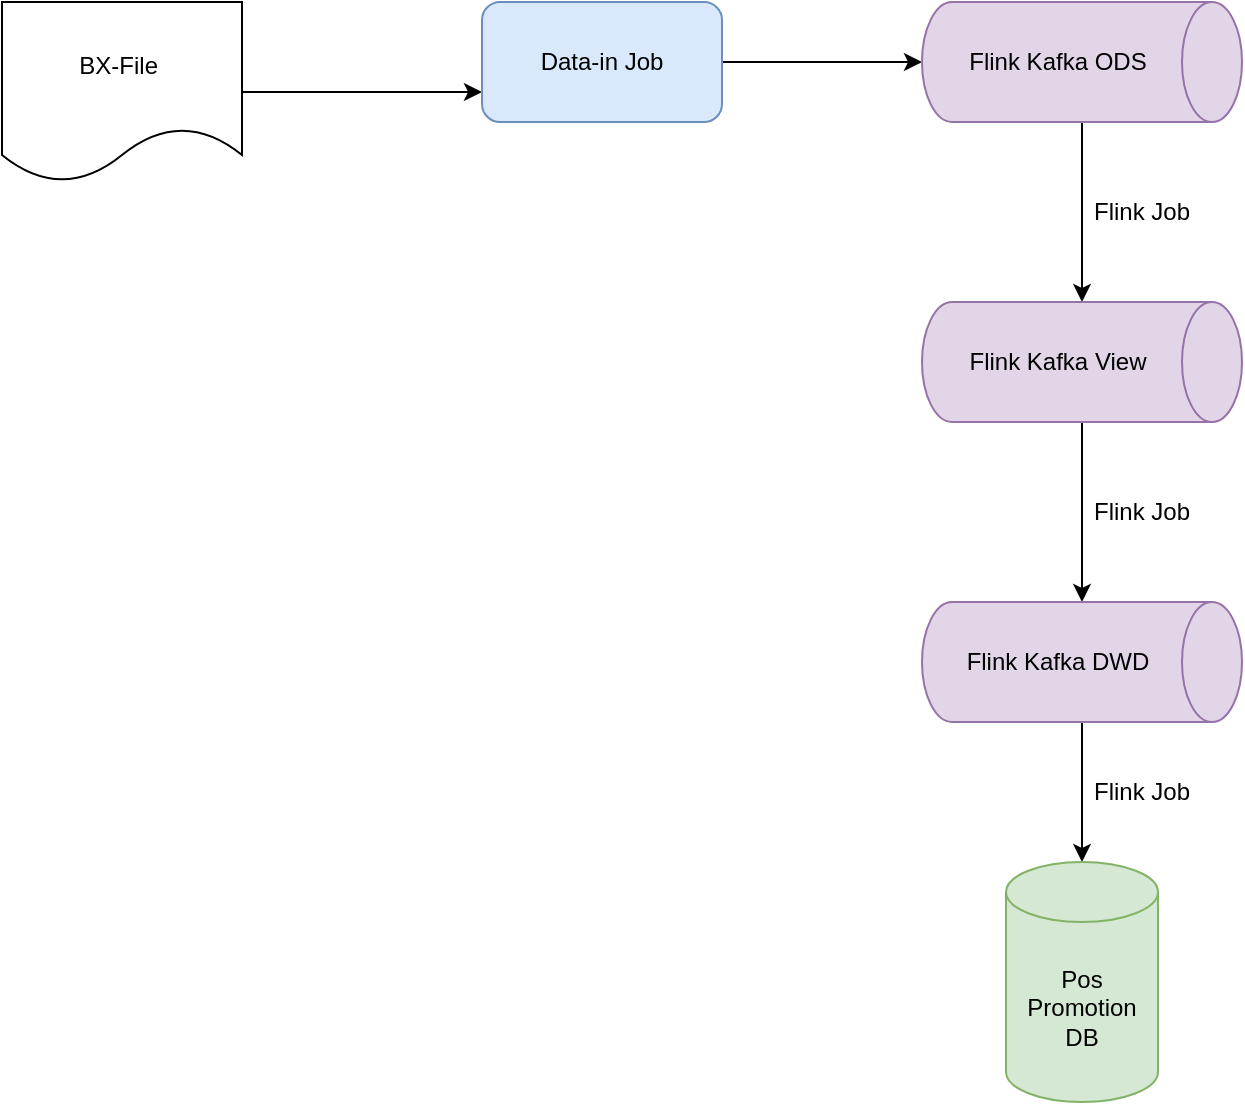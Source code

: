 <mxfile version="17.1.0" type="github">
  <diagram id="KiHIBncPrK3UltLsDVOA" name="Page-1">
    <mxGraphModel dx="1378" dy="769" grid="1" gridSize="10" guides="1" tooltips="1" connect="1" arrows="1" fold="1" page="1" pageScale="1" pageWidth="827" pageHeight="1169" math="0" shadow="0">
      <root>
        <mxCell id="0" />
        <mxCell id="1" parent="0" />
        <mxCell id="IJyMUigLt-YQdbAdQ6ix-4" style="edgeStyle=orthogonalEdgeStyle;rounded=0;orthogonalLoop=1;jettySize=auto;html=1;entryX=0;entryY=0.75;entryDx=0;entryDy=0;" edge="1" parent="1" source="IJyMUigLt-YQdbAdQ6ix-1" target="IJyMUigLt-YQdbAdQ6ix-2">
          <mxGeometry relative="1" as="geometry" />
        </mxCell>
        <mxCell id="IJyMUigLt-YQdbAdQ6ix-1" value="BX-File&amp;nbsp;" style="shape=document;whiteSpace=wrap;html=1;boundedLbl=1;" vertex="1" parent="1">
          <mxGeometry x="90" y="190" width="120" height="90" as="geometry" />
        </mxCell>
        <mxCell id="IJyMUigLt-YQdbAdQ6ix-6" style="edgeStyle=orthogonalEdgeStyle;rounded=0;orthogonalLoop=1;jettySize=auto;html=1;entryX=0.5;entryY=1;entryDx=0;entryDy=0;entryPerimeter=0;" edge="1" parent="1" source="IJyMUigLt-YQdbAdQ6ix-2" target="IJyMUigLt-YQdbAdQ6ix-5">
          <mxGeometry relative="1" as="geometry" />
        </mxCell>
        <mxCell id="IJyMUigLt-YQdbAdQ6ix-2" value="Data-in Job" style="rounded=1;whiteSpace=wrap;html=1;fillColor=#dae8fc;strokeColor=#6c8ebf;" vertex="1" parent="1">
          <mxGeometry x="330" y="190" width="120" height="60" as="geometry" />
        </mxCell>
        <mxCell id="IJyMUigLt-YQdbAdQ6ix-8" style="edgeStyle=orthogonalEdgeStyle;rounded=0;orthogonalLoop=1;jettySize=auto;html=1;entryX=0;entryY=0.5;entryDx=0;entryDy=0;entryPerimeter=0;" edge="1" parent="1" source="IJyMUigLt-YQdbAdQ6ix-5" target="IJyMUigLt-YQdbAdQ6ix-7">
          <mxGeometry relative="1" as="geometry" />
        </mxCell>
        <mxCell id="IJyMUigLt-YQdbAdQ6ix-5" value="Flink Kafka ODS" style="shape=cylinder3;whiteSpace=wrap;html=1;boundedLbl=1;backgroundOutline=1;size=15;direction=south;fillColor=#e1d5e7;strokeColor=#9673a6;" vertex="1" parent="1">
          <mxGeometry x="550" y="190" width="160" height="60" as="geometry" />
        </mxCell>
        <mxCell id="IJyMUigLt-YQdbAdQ6ix-10" style="edgeStyle=orthogonalEdgeStyle;rounded=0;orthogonalLoop=1;jettySize=auto;html=1;entryX=0;entryY=0.5;entryDx=0;entryDy=0;entryPerimeter=0;" edge="1" parent="1" source="IJyMUigLt-YQdbAdQ6ix-7" target="IJyMUigLt-YQdbAdQ6ix-9">
          <mxGeometry relative="1" as="geometry" />
        </mxCell>
        <mxCell id="IJyMUigLt-YQdbAdQ6ix-7" value="Flink Kafka View" style="shape=cylinder3;whiteSpace=wrap;html=1;boundedLbl=1;backgroundOutline=1;size=15;direction=south;fillColor=#e1d5e7;strokeColor=#9673a6;" vertex="1" parent="1">
          <mxGeometry x="550" y="340" width="160" height="60" as="geometry" />
        </mxCell>
        <mxCell id="IJyMUigLt-YQdbAdQ6ix-30" style="edgeStyle=orthogonalEdgeStyle;rounded=0;orthogonalLoop=1;jettySize=auto;html=1;entryX=0.5;entryY=0;entryDx=0;entryDy=0;entryPerimeter=0;" edge="1" parent="1" source="IJyMUigLt-YQdbAdQ6ix-9" target="IJyMUigLt-YQdbAdQ6ix-28">
          <mxGeometry relative="1" as="geometry" />
        </mxCell>
        <mxCell id="IJyMUigLt-YQdbAdQ6ix-9" value="Flink Kafka DWD" style="shape=cylinder3;whiteSpace=wrap;html=1;boundedLbl=1;backgroundOutline=1;size=15;direction=south;fillColor=#e1d5e7;strokeColor=#9673a6;" vertex="1" parent="1">
          <mxGeometry x="550" y="490" width="160" height="60" as="geometry" />
        </mxCell>
        <mxCell id="IJyMUigLt-YQdbAdQ6ix-15" value="Flink Job" style="text;html=1;strokeColor=none;fillColor=none;align=center;verticalAlign=middle;whiteSpace=wrap;rounded=0;" vertex="1" parent="1">
          <mxGeometry x="630" y="430" width="60" height="30" as="geometry" />
        </mxCell>
        <mxCell id="IJyMUigLt-YQdbAdQ6ix-16" value="Flink Job" style="text;html=1;strokeColor=none;fillColor=none;align=center;verticalAlign=middle;whiteSpace=wrap;rounded=0;" vertex="1" parent="1">
          <mxGeometry x="630" y="569.5" width="60" height="30" as="geometry" />
        </mxCell>
        <mxCell id="IJyMUigLt-YQdbAdQ6ix-28" value="Pos Promotion DB" style="shape=cylinder3;whiteSpace=wrap;html=1;boundedLbl=1;backgroundOutline=1;size=15;fillColor=#d5e8d4;strokeColor=#82b366;" vertex="1" parent="1">
          <mxGeometry x="592" y="620" width="76" height="120" as="geometry" />
        </mxCell>
        <mxCell id="IJyMUigLt-YQdbAdQ6ix-29" value="Flink Job" style="text;html=1;strokeColor=none;fillColor=none;align=center;verticalAlign=middle;whiteSpace=wrap;rounded=0;" vertex="1" parent="1">
          <mxGeometry x="630" y="280" width="60" height="30" as="geometry" />
        </mxCell>
      </root>
    </mxGraphModel>
  </diagram>
</mxfile>
